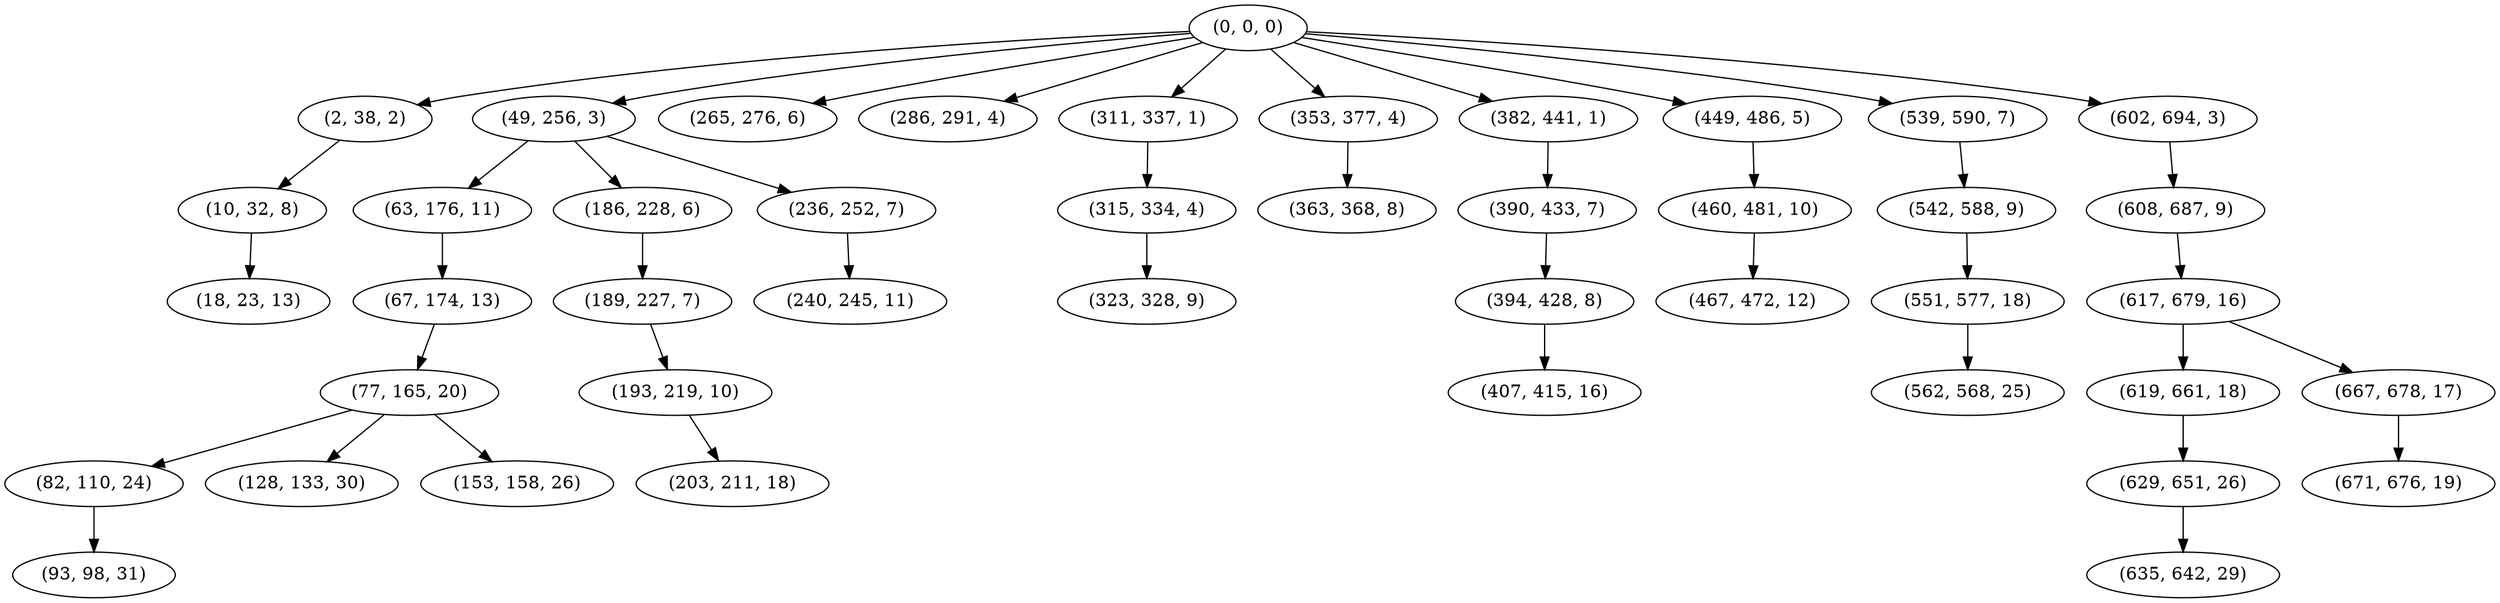 digraph tree {
    "(0, 0, 0)";
    "(2, 38, 2)";
    "(10, 32, 8)";
    "(18, 23, 13)";
    "(49, 256, 3)";
    "(63, 176, 11)";
    "(67, 174, 13)";
    "(77, 165, 20)";
    "(82, 110, 24)";
    "(93, 98, 31)";
    "(128, 133, 30)";
    "(153, 158, 26)";
    "(186, 228, 6)";
    "(189, 227, 7)";
    "(193, 219, 10)";
    "(203, 211, 18)";
    "(236, 252, 7)";
    "(240, 245, 11)";
    "(265, 276, 6)";
    "(286, 291, 4)";
    "(311, 337, 1)";
    "(315, 334, 4)";
    "(323, 328, 9)";
    "(353, 377, 4)";
    "(363, 368, 8)";
    "(382, 441, 1)";
    "(390, 433, 7)";
    "(394, 428, 8)";
    "(407, 415, 16)";
    "(449, 486, 5)";
    "(460, 481, 10)";
    "(467, 472, 12)";
    "(539, 590, 7)";
    "(542, 588, 9)";
    "(551, 577, 18)";
    "(562, 568, 25)";
    "(602, 694, 3)";
    "(608, 687, 9)";
    "(617, 679, 16)";
    "(619, 661, 18)";
    "(629, 651, 26)";
    "(635, 642, 29)";
    "(667, 678, 17)";
    "(671, 676, 19)";
    "(0, 0, 0)" -> "(2, 38, 2)";
    "(0, 0, 0)" -> "(49, 256, 3)";
    "(0, 0, 0)" -> "(265, 276, 6)";
    "(0, 0, 0)" -> "(286, 291, 4)";
    "(0, 0, 0)" -> "(311, 337, 1)";
    "(0, 0, 0)" -> "(353, 377, 4)";
    "(0, 0, 0)" -> "(382, 441, 1)";
    "(0, 0, 0)" -> "(449, 486, 5)";
    "(0, 0, 0)" -> "(539, 590, 7)";
    "(0, 0, 0)" -> "(602, 694, 3)";
    "(2, 38, 2)" -> "(10, 32, 8)";
    "(10, 32, 8)" -> "(18, 23, 13)";
    "(49, 256, 3)" -> "(63, 176, 11)";
    "(49, 256, 3)" -> "(186, 228, 6)";
    "(49, 256, 3)" -> "(236, 252, 7)";
    "(63, 176, 11)" -> "(67, 174, 13)";
    "(67, 174, 13)" -> "(77, 165, 20)";
    "(77, 165, 20)" -> "(82, 110, 24)";
    "(77, 165, 20)" -> "(128, 133, 30)";
    "(77, 165, 20)" -> "(153, 158, 26)";
    "(82, 110, 24)" -> "(93, 98, 31)";
    "(186, 228, 6)" -> "(189, 227, 7)";
    "(189, 227, 7)" -> "(193, 219, 10)";
    "(193, 219, 10)" -> "(203, 211, 18)";
    "(236, 252, 7)" -> "(240, 245, 11)";
    "(311, 337, 1)" -> "(315, 334, 4)";
    "(315, 334, 4)" -> "(323, 328, 9)";
    "(353, 377, 4)" -> "(363, 368, 8)";
    "(382, 441, 1)" -> "(390, 433, 7)";
    "(390, 433, 7)" -> "(394, 428, 8)";
    "(394, 428, 8)" -> "(407, 415, 16)";
    "(449, 486, 5)" -> "(460, 481, 10)";
    "(460, 481, 10)" -> "(467, 472, 12)";
    "(539, 590, 7)" -> "(542, 588, 9)";
    "(542, 588, 9)" -> "(551, 577, 18)";
    "(551, 577, 18)" -> "(562, 568, 25)";
    "(602, 694, 3)" -> "(608, 687, 9)";
    "(608, 687, 9)" -> "(617, 679, 16)";
    "(617, 679, 16)" -> "(619, 661, 18)";
    "(617, 679, 16)" -> "(667, 678, 17)";
    "(619, 661, 18)" -> "(629, 651, 26)";
    "(629, 651, 26)" -> "(635, 642, 29)";
    "(667, 678, 17)" -> "(671, 676, 19)";
}
